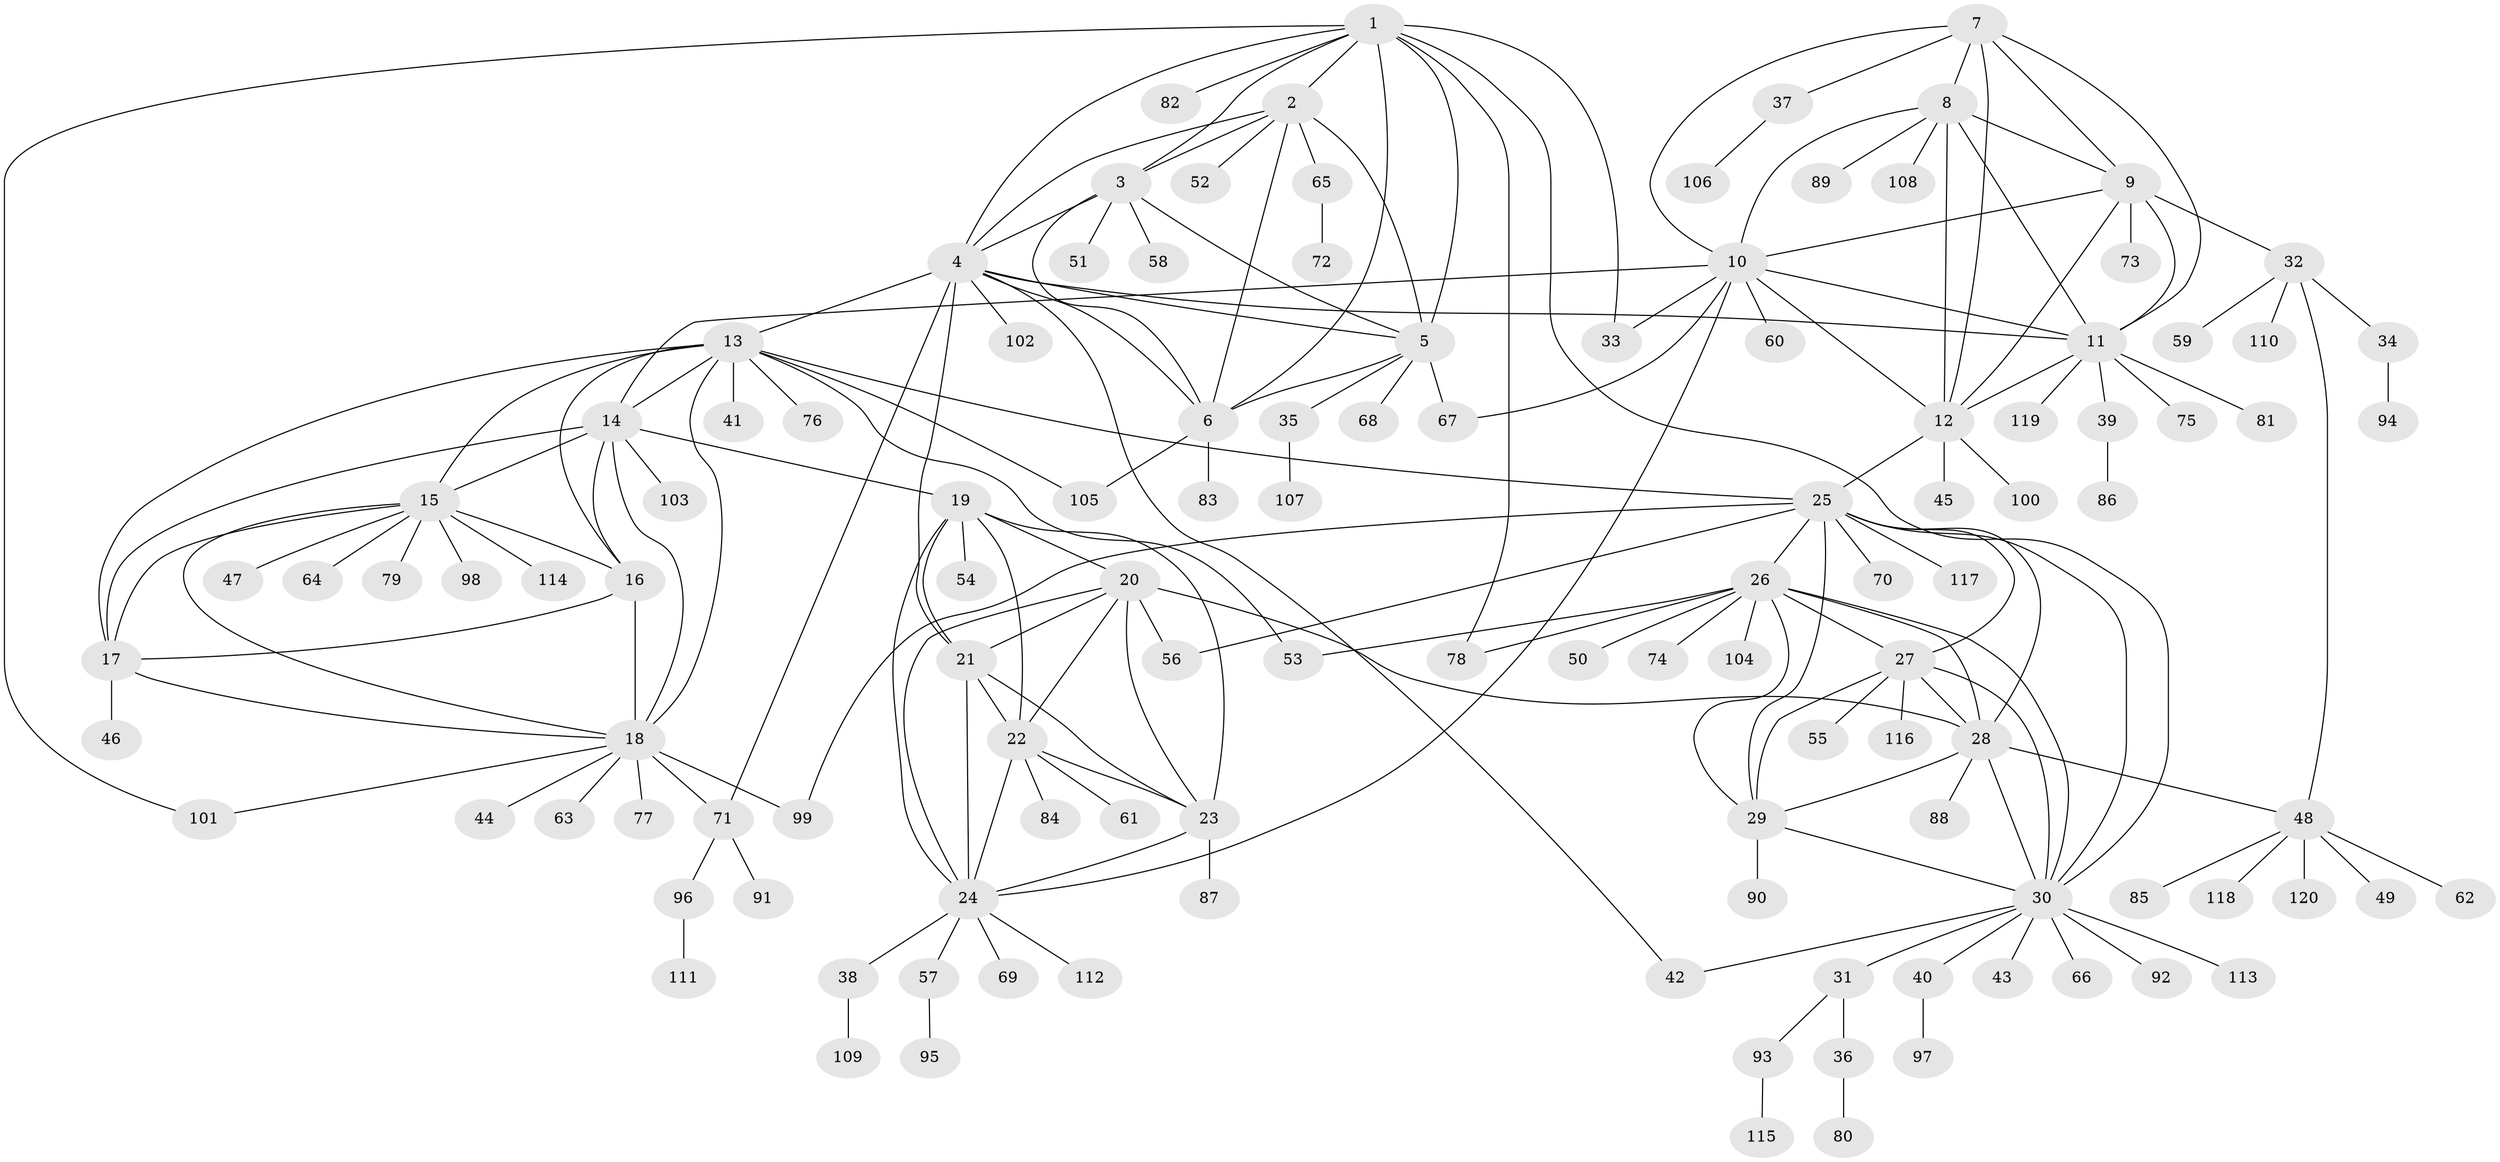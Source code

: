 // coarse degree distribution, {8: 0.05405405405405406, 6: 0.08108108108108109, 5: 0.10810810810810811, 10: 0.05405405405405406, 7: 0.10810810810810811, 4: 0.05405405405405406, 3: 0.16216216216216217, 1: 0.32432432432432434, 2: 0.05405405405405406}
// Generated by graph-tools (version 1.1) at 2025/52/03/04/25 22:52:15]
// undirected, 120 vertices, 186 edges
graph export_dot {
  node [color=gray90,style=filled];
  1;
  2;
  3;
  4;
  5;
  6;
  7;
  8;
  9;
  10;
  11;
  12;
  13;
  14;
  15;
  16;
  17;
  18;
  19;
  20;
  21;
  22;
  23;
  24;
  25;
  26;
  27;
  28;
  29;
  30;
  31;
  32;
  33;
  34;
  35;
  36;
  37;
  38;
  39;
  40;
  41;
  42;
  43;
  44;
  45;
  46;
  47;
  48;
  49;
  50;
  51;
  52;
  53;
  54;
  55;
  56;
  57;
  58;
  59;
  60;
  61;
  62;
  63;
  64;
  65;
  66;
  67;
  68;
  69;
  70;
  71;
  72;
  73;
  74;
  75;
  76;
  77;
  78;
  79;
  80;
  81;
  82;
  83;
  84;
  85;
  86;
  87;
  88;
  89;
  90;
  91;
  92;
  93;
  94;
  95;
  96;
  97;
  98;
  99;
  100;
  101;
  102;
  103;
  104;
  105;
  106;
  107;
  108;
  109;
  110;
  111;
  112;
  113;
  114;
  115;
  116;
  117;
  118;
  119;
  120;
  1 -- 2;
  1 -- 3;
  1 -- 4;
  1 -- 5;
  1 -- 6;
  1 -- 30;
  1 -- 33;
  1 -- 78;
  1 -- 82;
  1 -- 101;
  2 -- 3;
  2 -- 4;
  2 -- 5;
  2 -- 6;
  2 -- 52;
  2 -- 65;
  3 -- 4;
  3 -- 5;
  3 -- 6;
  3 -- 51;
  3 -- 58;
  4 -- 5;
  4 -- 6;
  4 -- 11;
  4 -- 13;
  4 -- 21;
  4 -- 42;
  4 -- 71;
  4 -- 102;
  5 -- 6;
  5 -- 35;
  5 -- 67;
  5 -- 68;
  6 -- 83;
  6 -- 105;
  7 -- 8;
  7 -- 9;
  7 -- 10;
  7 -- 11;
  7 -- 12;
  7 -- 37;
  8 -- 9;
  8 -- 10;
  8 -- 11;
  8 -- 12;
  8 -- 89;
  8 -- 108;
  9 -- 10;
  9 -- 11;
  9 -- 12;
  9 -- 32;
  9 -- 73;
  10 -- 11;
  10 -- 12;
  10 -- 14;
  10 -- 24;
  10 -- 33;
  10 -- 60;
  10 -- 67;
  11 -- 12;
  11 -- 39;
  11 -- 75;
  11 -- 81;
  11 -- 119;
  12 -- 25;
  12 -- 45;
  12 -- 100;
  13 -- 14;
  13 -- 15;
  13 -- 16;
  13 -- 17;
  13 -- 18;
  13 -- 25;
  13 -- 41;
  13 -- 53;
  13 -- 76;
  13 -- 105;
  14 -- 15;
  14 -- 16;
  14 -- 17;
  14 -- 18;
  14 -- 19;
  14 -- 103;
  15 -- 16;
  15 -- 17;
  15 -- 18;
  15 -- 47;
  15 -- 64;
  15 -- 79;
  15 -- 98;
  15 -- 114;
  16 -- 17;
  16 -- 18;
  17 -- 18;
  17 -- 46;
  18 -- 44;
  18 -- 63;
  18 -- 71;
  18 -- 77;
  18 -- 99;
  18 -- 101;
  19 -- 20;
  19 -- 21;
  19 -- 22;
  19 -- 23;
  19 -- 24;
  19 -- 54;
  20 -- 21;
  20 -- 22;
  20 -- 23;
  20 -- 24;
  20 -- 28;
  20 -- 56;
  21 -- 22;
  21 -- 23;
  21 -- 24;
  22 -- 23;
  22 -- 24;
  22 -- 61;
  22 -- 84;
  23 -- 24;
  23 -- 87;
  24 -- 38;
  24 -- 57;
  24 -- 69;
  24 -- 112;
  25 -- 26;
  25 -- 27;
  25 -- 28;
  25 -- 29;
  25 -- 30;
  25 -- 56;
  25 -- 70;
  25 -- 99;
  25 -- 117;
  26 -- 27;
  26 -- 28;
  26 -- 29;
  26 -- 30;
  26 -- 50;
  26 -- 53;
  26 -- 74;
  26 -- 78;
  26 -- 104;
  27 -- 28;
  27 -- 29;
  27 -- 30;
  27 -- 55;
  27 -- 116;
  28 -- 29;
  28 -- 30;
  28 -- 48;
  28 -- 88;
  29 -- 30;
  29 -- 90;
  30 -- 31;
  30 -- 40;
  30 -- 42;
  30 -- 43;
  30 -- 66;
  30 -- 92;
  30 -- 113;
  31 -- 36;
  31 -- 93;
  32 -- 34;
  32 -- 48;
  32 -- 59;
  32 -- 110;
  34 -- 94;
  35 -- 107;
  36 -- 80;
  37 -- 106;
  38 -- 109;
  39 -- 86;
  40 -- 97;
  48 -- 49;
  48 -- 62;
  48 -- 85;
  48 -- 118;
  48 -- 120;
  57 -- 95;
  65 -- 72;
  71 -- 91;
  71 -- 96;
  93 -- 115;
  96 -- 111;
}
